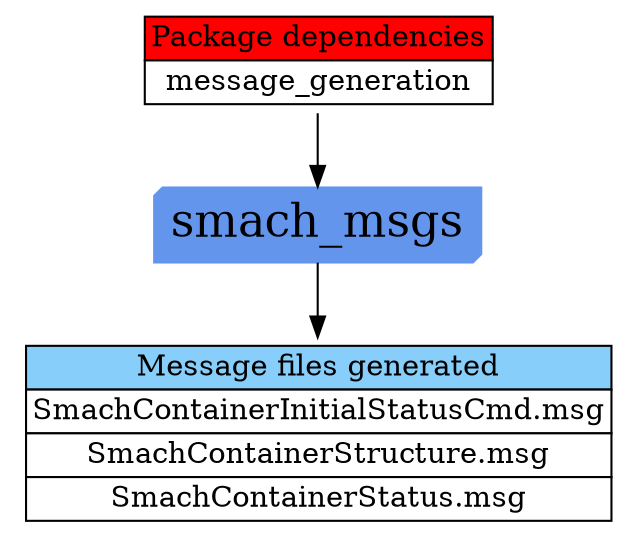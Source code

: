 digraph PkgGenerationGraph {
nodesep=0.1;
node [ shape=plaintext];
smach_msgs [ shape=box3d style=filled color="#6495ED" fontsize=22];
find_package [ label=<<table BGCOLOR="#FFFFFF" BORDER="0" CELLBORDER="1" CELLSPACING="0">
  <tr>
    <td ALIGN="CENTER" BGCOLOR="#FF0000" COLSPAN="1">Package dependencies</td>
  </tr>
  <tr>
    <td ALIGN="CENTER" BGCOLOR="#FFFFFF" COLSPAN="1">message_generation</td>
  </tr>
</table>
>];
add_message_files [ label=<<table BGCOLOR="#FFFFFF" BORDER="0" CELLBORDER="1" CELLSPACING="0">
  <tr>
    <td ALIGN="CENTER" BGCOLOR="#87CEFA" COLSPAN="1">Message files generated</td>
  </tr>
  <tr>
    <td ALIGN="CENTER" BGCOLOR="#FFFFFF" COLSPAN="1">SmachContainerInitialStatusCmd.msg</td>
  </tr>
  <tr>
    <td ALIGN="CENTER" BGCOLOR="#FFFFFF" COLSPAN="1">SmachContainerStructure.msg</td>
  </tr>
  <tr>
    <td ALIGN="CENTER" BGCOLOR="#FFFFFF" COLSPAN="1">SmachContainerStatus.msg</td>
  </tr>
</table>
>];
find_package -> smach_msgs;
smach_msgs -> add_message_files;
}
